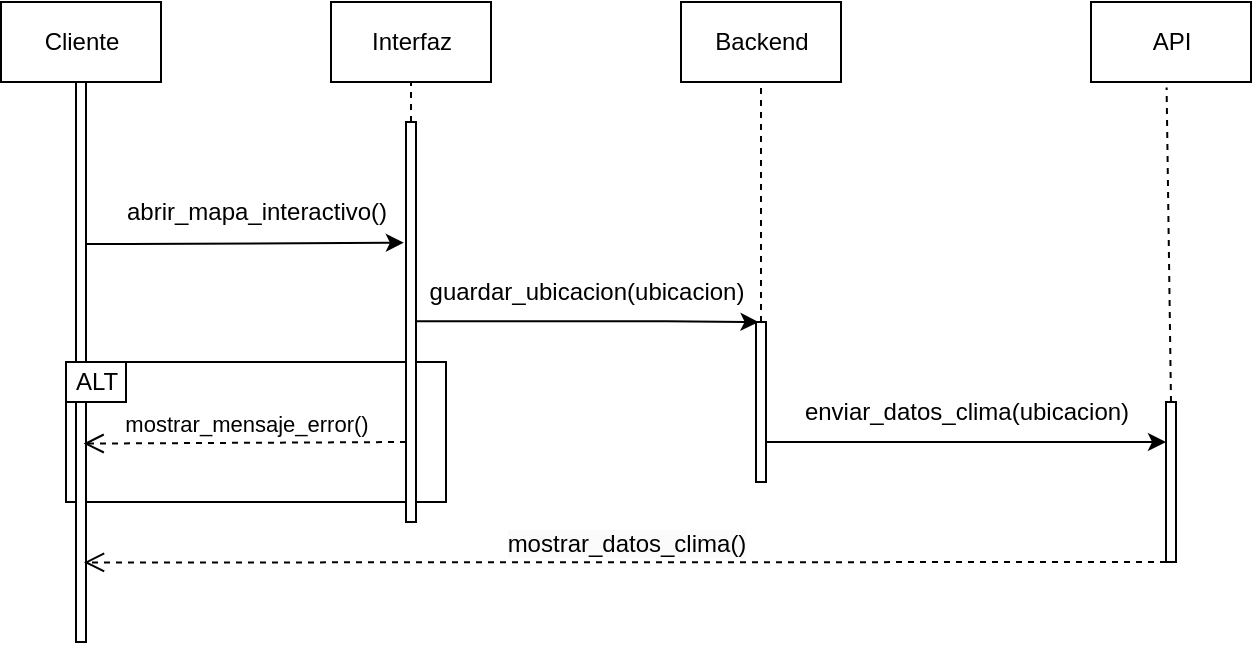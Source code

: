 <mxfile version="24.2.3" type="google">
  <diagram name="Página-1" id="uS717Uk7_3iBaupcVV-t">
    <mxGraphModel grid="1" page="1" gridSize="10" guides="1" tooltips="1" connect="1" arrows="1" fold="1" pageScale="1" pageWidth="1169" pageHeight="826" math="0" shadow="0">
      <root>
        <mxCell id="0" />
        <mxCell id="1" parent="0" />
        <mxCell id="j_VS4lb-982dBQ-oqToh-10" value="" style="rounded=0;whiteSpace=wrap;html=1;" vertex="1" parent="1">
          <mxGeometry x="110" y="220" width="190" height="70" as="geometry" />
        </mxCell>
        <mxCell id="FNtNbH5A4NRmHnNdlJ9b-1" style="edgeStyle=orthogonalEdgeStyle;rounded=0;orthogonalLoop=1;jettySize=auto;html=1;entryX=0.993;entryY=1.011;entryDx=0;entryDy=0;entryPerimeter=0;" edge="1" parent="1" target="FNtNbH5A4NRmHnNdlJ9b-3">
          <mxGeometry relative="1" as="geometry">
            <mxPoint x="120" y="160" as="sourcePoint" />
            <mxPoint x="300" y="160" as="targetPoint" />
            <Array as="points">
              <mxPoint x="120" y="161" />
              <mxPoint x="141" y="161" />
              <mxPoint x="141" y="160" />
            </Array>
          </mxGeometry>
        </mxCell>
        <mxCell id="FNtNbH5A4NRmHnNdlJ9b-2" style="edgeStyle=orthogonalEdgeStyle;rounded=0;orthogonalLoop=1;jettySize=auto;html=1;exitX=1;exitY=0.5;exitDx=0;exitDy=0;entryX=0.25;entryY=0;entryDx=0;entryDy=0;" edge="1" parent="1" target="j_VS4lb-982dBQ-oqToh-5">
          <mxGeometry relative="1" as="geometry">
            <mxPoint x="285" y="199.58" as="sourcePoint" />
            <mxPoint x="375" y="199.58" as="targetPoint" />
            <Array as="points">
              <mxPoint x="410" y="200" />
              <mxPoint x="410" y="200" />
            </Array>
          </mxGeometry>
        </mxCell>
        <mxCell id="FNtNbH5A4NRmHnNdlJ9b-5" style="edgeStyle=orthogonalEdgeStyle;rounded=0;orthogonalLoop=1;jettySize=auto;html=1;entryX=0;entryY=0.25;entryDx=0;entryDy=0;exitX=1;exitY=0.75;exitDx=0;exitDy=0;" edge="1" parent="1" source="j_VS4lb-982dBQ-oqToh-5" target="j_VS4lb-982dBQ-oqToh-7">
          <mxGeometry relative="1" as="geometry">
            <mxPoint x="710" y="160" as="targetPoint" />
            <mxPoint x="690" y="160" as="sourcePoint" />
          </mxGeometry>
        </mxCell>
        <mxCell id="FNtNbH5A4NRmHnNdlJ9b-3" value="abrir_mapa_interactivo()" style="text;html=1;align=center;verticalAlign=middle;resizable=0;points=[];autosize=1;strokeColor=none;fillColor=none;rotation=0;" vertex="1" parent="1">
          <mxGeometry x="130" y="130" width="150" height="30" as="geometry" />
        </mxCell>
        <mxCell id="FNtNbH5A4NRmHnNdlJ9b-6" value="guardar_ubicacion(ubicacion)" style="text;html=1;align=center;verticalAlign=middle;resizable=0;points=[];autosize=1;strokeColor=none;fillColor=none;rotation=0;" vertex="1" parent="1">
          <mxGeometry x="280" y="170" width="180" height="30" as="geometry" />
        </mxCell>
        <mxCell id="FNtNbH5A4NRmHnNdlJ9b-7" value="enviar_datos_clima(ubicacion)" style="text;html=1;align=center;verticalAlign=middle;resizable=0;points=[];autosize=1;strokeColor=none;fillColor=none;rotation=0;" vertex="1" parent="1">
          <mxGeometry x="465" y="230" width="190" height="30" as="geometry" />
        </mxCell>
        <mxCell id="j_VS4lb-982dBQ-oqToh-1" value="" style="rounded=0;whiteSpace=wrap;html=1;" vertex="1" parent="1">
          <mxGeometry x="115" y="80" width="5" height="280" as="geometry" />
        </mxCell>
        <mxCell id="j_VS4lb-982dBQ-oqToh-3" value="" style="rounded=0;whiteSpace=wrap;html=1;" vertex="1" parent="1">
          <mxGeometry x="280" y="100" width="5" height="200" as="geometry" />
        </mxCell>
        <mxCell id="j_VS4lb-982dBQ-oqToh-5" value="" style="rounded=0;whiteSpace=wrap;html=1;" vertex="1" parent="1">
          <mxGeometry x="455" y="200" width="5" height="80" as="geometry" />
        </mxCell>
        <mxCell id="j_VS4lb-982dBQ-oqToh-7" value="" style="rounded=0;whiteSpace=wrap;html=1;" vertex="1" parent="1">
          <mxGeometry x="660" y="240" width="5" height="80" as="geometry" />
        </mxCell>
        <mxCell id="j_VS4lb-982dBQ-oqToh-8" value="" style="endArrow=none;dashed=1;html=1;rounded=0;exitX=0.5;exitY=0;exitDx=0;exitDy=0;entryX=0.506;entryY=1.07;entryDx=0;entryDy=0;entryPerimeter=0;" edge="1" parent="1" source="j_VS4lb-982dBQ-oqToh-7">
          <mxGeometry width="50" height="50" relative="1" as="geometry">
            <mxPoint x="604" y="240" as="sourcePoint" />
            <mxPoint x="660.3" y="82.8" as="targetPoint" />
          </mxGeometry>
        </mxCell>
        <mxCell id="j_VS4lb-982dBQ-oqToh-9" value="" style="endArrow=none;dashed=1;html=1;rounded=0;exitX=0.5;exitY=0;exitDx=0;exitDy=0;" edge="1" parent="1" source="j_VS4lb-982dBQ-oqToh-5">
          <mxGeometry width="50" height="50" relative="1" as="geometry">
            <mxPoint x="410" y="130" as="sourcePoint" />
            <mxPoint x="457.5" y="80" as="targetPoint" />
          </mxGeometry>
        </mxCell>
        <mxCell id="j_VS4lb-982dBQ-oqToh-14" value="" style="rounded=0;whiteSpace=wrap;html=1;" vertex="1" parent="1">
          <mxGeometry x="110" y="220" width="30" height="20" as="geometry" />
        </mxCell>
        <mxCell id="j_VS4lb-982dBQ-oqToh-15" value="ALT" style="text;html=1;align=center;verticalAlign=middle;resizable=0;points=[];autosize=1;strokeColor=none;fillColor=none;" vertex="1" parent="1">
          <mxGeometry x="105" y="215" width="40" height="30" as="geometry" />
        </mxCell>
        <mxCell id="j_VS4lb-982dBQ-oqToh-19" value="mostrar_mensaje_error()" style="html=1;verticalAlign=bottom;endArrow=open;dashed=1;endSize=8;curved=0;rounded=0;entryX=0.76;entryY=0.61;entryDx=0;entryDy=0;entryPerimeter=0;" edge="1" parent="1">
          <mxGeometry relative="1" as="geometry">
            <mxPoint x="280" y="260" as="sourcePoint" />
            <mxPoint x="118.8" y="260.8" as="targetPoint" />
          </mxGeometry>
        </mxCell>
        <mxCell id="j_VS4lb-982dBQ-oqToh-20" value="&lt;span style=&quot;font-size: 12px; background-color: rgb(251, 251, 251);&quot;&gt;mostrar_datos_clima()&lt;/span&gt;" style="html=1;verticalAlign=bottom;endArrow=open;dashed=1;endSize=8;curved=0;rounded=0;exitX=0;exitY=1;exitDx=0;exitDy=0;entryX=0.8;entryY=0.858;entryDx=0;entryDy=0;entryPerimeter=0;" edge="1" parent="1" source="j_VS4lb-982dBQ-oqToh-7" target="j_VS4lb-982dBQ-oqToh-1">
          <mxGeometry relative="1" as="geometry">
            <mxPoint x="620" y="320" as="sourcePoint" />
            <mxPoint x="540" y="320" as="targetPoint" />
          </mxGeometry>
        </mxCell>
        <mxCell id="j_VS4lb-982dBQ-oqToh-21" value="Cliente" style="rounded=0;whiteSpace=wrap;html=1;" vertex="1" parent="1">
          <mxGeometry x="77.5" y="40" width="80" height="40" as="geometry" />
        </mxCell>
        <mxCell id="j_VS4lb-982dBQ-oqToh-22" value="Interfaz" style="rounded=0;whiteSpace=wrap;html=1;" vertex="1" parent="1">
          <mxGeometry x="242.5" y="40" width="80" height="40" as="geometry" />
        </mxCell>
        <mxCell id="j_VS4lb-982dBQ-oqToh-23" value="Backend" style="rounded=0;whiteSpace=wrap;html=1;" vertex="1" parent="1">
          <mxGeometry x="417.5" y="40" width="80" height="40" as="geometry" />
        </mxCell>
        <mxCell id="j_VS4lb-982dBQ-oqToh-24" value="API" style="rounded=0;whiteSpace=wrap;html=1;" vertex="1" parent="1">
          <mxGeometry x="622.5" y="40" width="80" height="40" as="geometry" />
        </mxCell>
        <mxCell id="j_VS4lb-982dBQ-oqToh-25" value="" style="endArrow=none;dashed=1;html=1;rounded=0;exitX=0.5;exitY=0;exitDx=0;exitDy=0;entryX=0.5;entryY=1;entryDx=0;entryDy=0;" edge="1" parent="1" source="j_VS4lb-982dBQ-oqToh-3" target="j_VS4lb-982dBQ-oqToh-22">
          <mxGeometry width="50" height="50" relative="1" as="geometry">
            <mxPoint x="230" y="130" as="sourcePoint" />
            <mxPoint x="280" y="80" as="targetPoint" />
          </mxGeometry>
        </mxCell>
      </root>
    </mxGraphModel>
  </diagram>
</mxfile>

